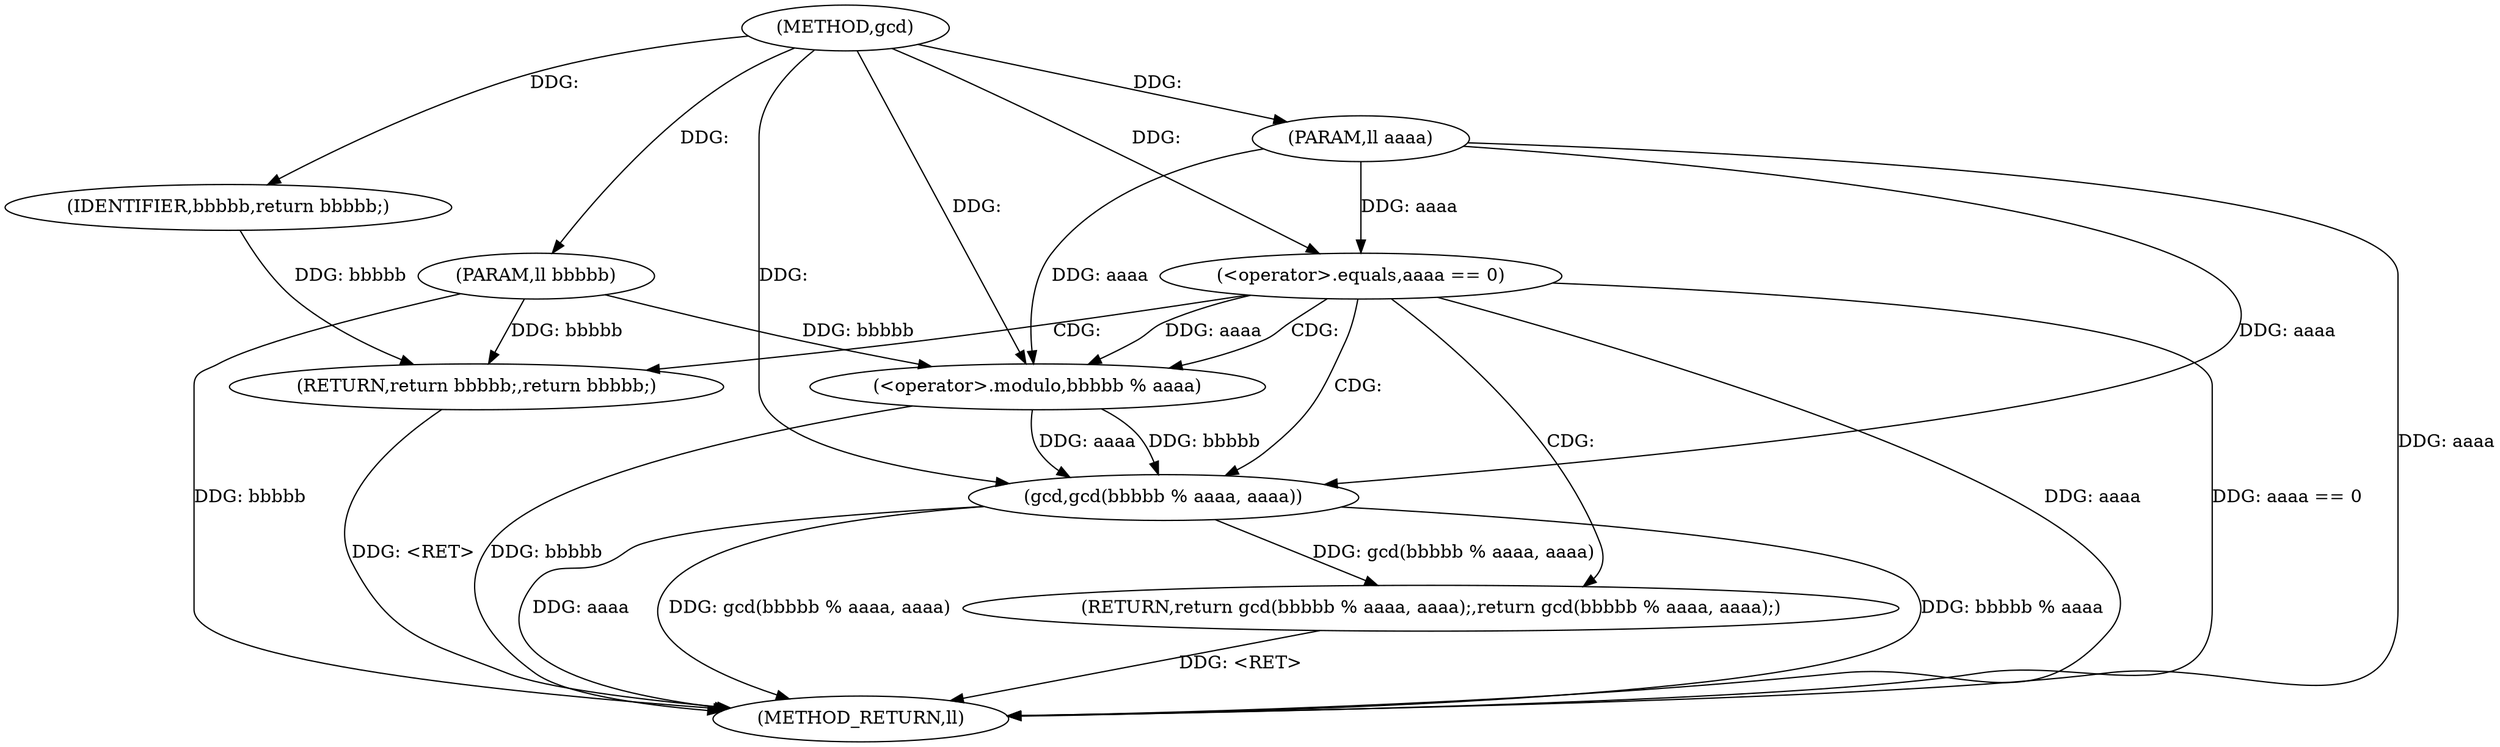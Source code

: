 digraph "gcd" {  
"1000185" [label = "(METHOD,gcd)" ]
"1000201" [label = "(METHOD_RETURN,ll)" ]
"1000186" [label = "(PARAM,ll aaaa)" ]
"1000187" [label = "(PARAM,ll bbbbb)" ]
"1000195" [label = "(RETURN,return gcd(bbbbb % aaaa, aaaa);,return gcd(bbbbb % aaaa, aaaa);)" ]
"1000190" [label = "(<operator>.equals,aaaa == 0)" ]
"1000193" [label = "(RETURN,return bbbbb;,return bbbbb;)" ]
"1000196" [label = "(gcd,gcd(bbbbb % aaaa, aaaa))" ]
"1000194" [label = "(IDENTIFIER,bbbbb,return bbbbb;)" ]
"1000197" [label = "(<operator>.modulo,bbbbb % aaaa)" ]
  "1000193" -> "1000201"  [ label = "DDG: <RET>"] 
  "1000186" -> "1000201"  [ label = "DDG: aaaa"] 
  "1000187" -> "1000201"  [ label = "DDG: bbbbb"] 
  "1000190" -> "1000201"  [ label = "DDG: aaaa"] 
  "1000190" -> "1000201"  [ label = "DDG: aaaa == 0"] 
  "1000197" -> "1000201"  [ label = "DDG: bbbbb"] 
  "1000196" -> "1000201"  [ label = "DDG: bbbbb % aaaa"] 
  "1000196" -> "1000201"  [ label = "DDG: aaaa"] 
  "1000196" -> "1000201"  [ label = "DDG: gcd(bbbbb % aaaa, aaaa)"] 
  "1000195" -> "1000201"  [ label = "DDG: <RET>"] 
  "1000185" -> "1000186"  [ label = "DDG: "] 
  "1000185" -> "1000187"  [ label = "DDG: "] 
  "1000196" -> "1000195"  [ label = "DDG: gcd(bbbbb % aaaa, aaaa)"] 
  "1000194" -> "1000193"  [ label = "DDG: bbbbb"] 
  "1000187" -> "1000193"  [ label = "DDG: bbbbb"] 
  "1000186" -> "1000190"  [ label = "DDG: aaaa"] 
  "1000185" -> "1000190"  [ label = "DDG: "] 
  "1000185" -> "1000194"  [ label = "DDG: "] 
  "1000197" -> "1000196"  [ label = "DDG: aaaa"] 
  "1000197" -> "1000196"  [ label = "DDG: bbbbb"] 
  "1000186" -> "1000196"  [ label = "DDG: aaaa"] 
  "1000185" -> "1000196"  [ label = "DDG: "] 
  "1000187" -> "1000197"  [ label = "DDG: bbbbb"] 
  "1000185" -> "1000197"  [ label = "DDG: "] 
  "1000190" -> "1000197"  [ label = "DDG: aaaa"] 
  "1000186" -> "1000197"  [ label = "DDG: aaaa"] 
  "1000190" -> "1000195"  [ label = "CDG: "] 
  "1000190" -> "1000193"  [ label = "CDG: "] 
  "1000190" -> "1000197"  [ label = "CDG: "] 
  "1000190" -> "1000196"  [ label = "CDG: "] 
}
